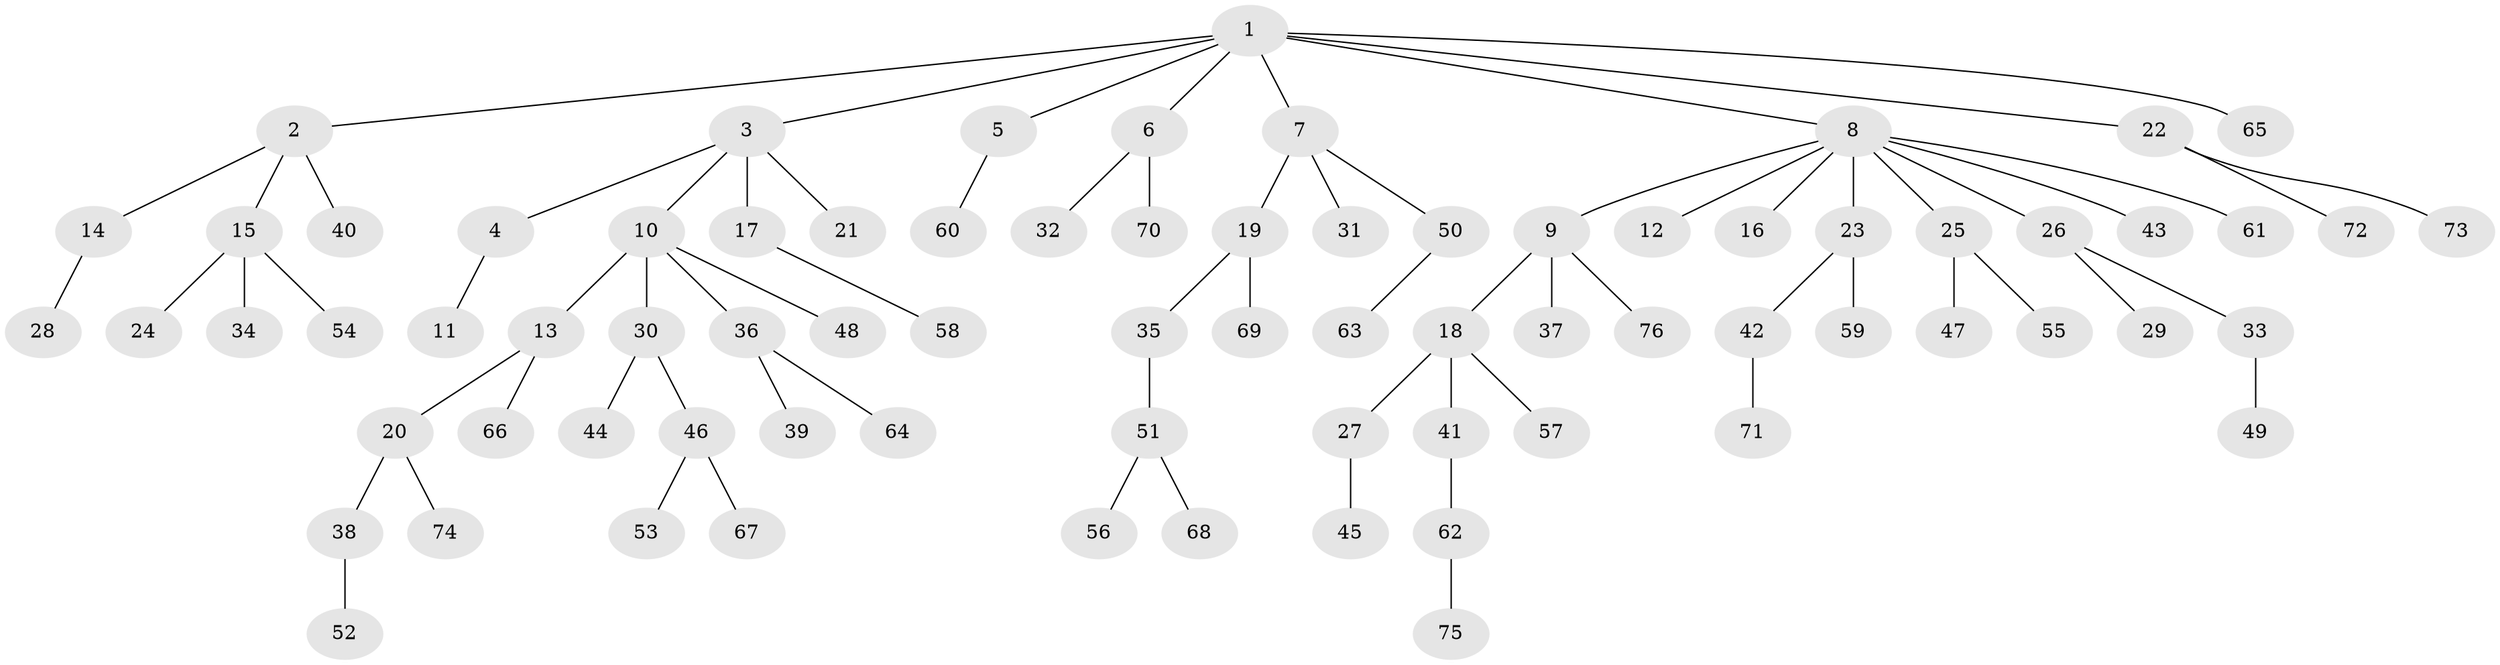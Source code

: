 // coarse degree distribution, {6: 0.03225806451612903, 2: 0.3870967741935484, 4: 0.06451612903225806, 1: 0.45161290322580644, 5: 0.03225806451612903, 3: 0.03225806451612903}
// Generated by graph-tools (version 1.1) at 2025/51/03/04/25 22:51:45]
// undirected, 76 vertices, 75 edges
graph export_dot {
  node [color=gray90,style=filled];
  1;
  2;
  3;
  4;
  5;
  6;
  7;
  8;
  9;
  10;
  11;
  12;
  13;
  14;
  15;
  16;
  17;
  18;
  19;
  20;
  21;
  22;
  23;
  24;
  25;
  26;
  27;
  28;
  29;
  30;
  31;
  32;
  33;
  34;
  35;
  36;
  37;
  38;
  39;
  40;
  41;
  42;
  43;
  44;
  45;
  46;
  47;
  48;
  49;
  50;
  51;
  52;
  53;
  54;
  55;
  56;
  57;
  58;
  59;
  60;
  61;
  62;
  63;
  64;
  65;
  66;
  67;
  68;
  69;
  70;
  71;
  72;
  73;
  74;
  75;
  76;
  1 -- 2;
  1 -- 3;
  1 -- 5;
  1 -- 6;
  1 -- 7;
  1 -- 8;
  1 -- 22;
  1 -- 65;
  2 -- 14;
  2 -- 15;
  2 -- 40;
  3 -- 4;
  3 -- 10;
  3 -- 17;
  3 -- 21;
  4 -- 11;
  5 -- 60;
  6 -- 32;
  6 -- 70;
  7 -- 19;
  7 -- 31;
  7 -- 50;
  8 -- 9;
  8 -- 12;
  8 -- 16;
  8 -- 23;
  8 -- 25;
  8 -- 26;
  8 -- 43;
  8 -- 61;
  9 -- 18;
  9 -- 37;
  9 -- 76;
  10 -- 13;
  10 -- 30;
  10 -- 36;
  10 -- 48;
  13 -- 20;
  13 -- 66;
  14 -- 28;
  15 -- 24;
  15 -- 34;
  15 -- 54;
  17 -- 58;
  18 -- 27;
  18 -- 41;
  18 -- 57;
  19 -- 35;
  19 -- 69;
  20 -- 38;
  20 -- 74;
  22 -- 72;
  22 -- 73;
  23 -- 42;
  23 -- 59;
  25 -- 47;
  25 -- 55;
  26 -- 29;
  26 -- 33;
  27 -- 45;
  30 -- 44;
  30 -- 46;
  33 -- 49;
  35 -- 51;
  36 -- 39;
  36 -- 64;
  38 -- 52;
  41 -- 62;
  42 -- 71;
  46 -- 53;
  46 -- 67;
  50 -- 63;
  51 -- 56;
  51 -- 68;
  62 -- 75;
}
